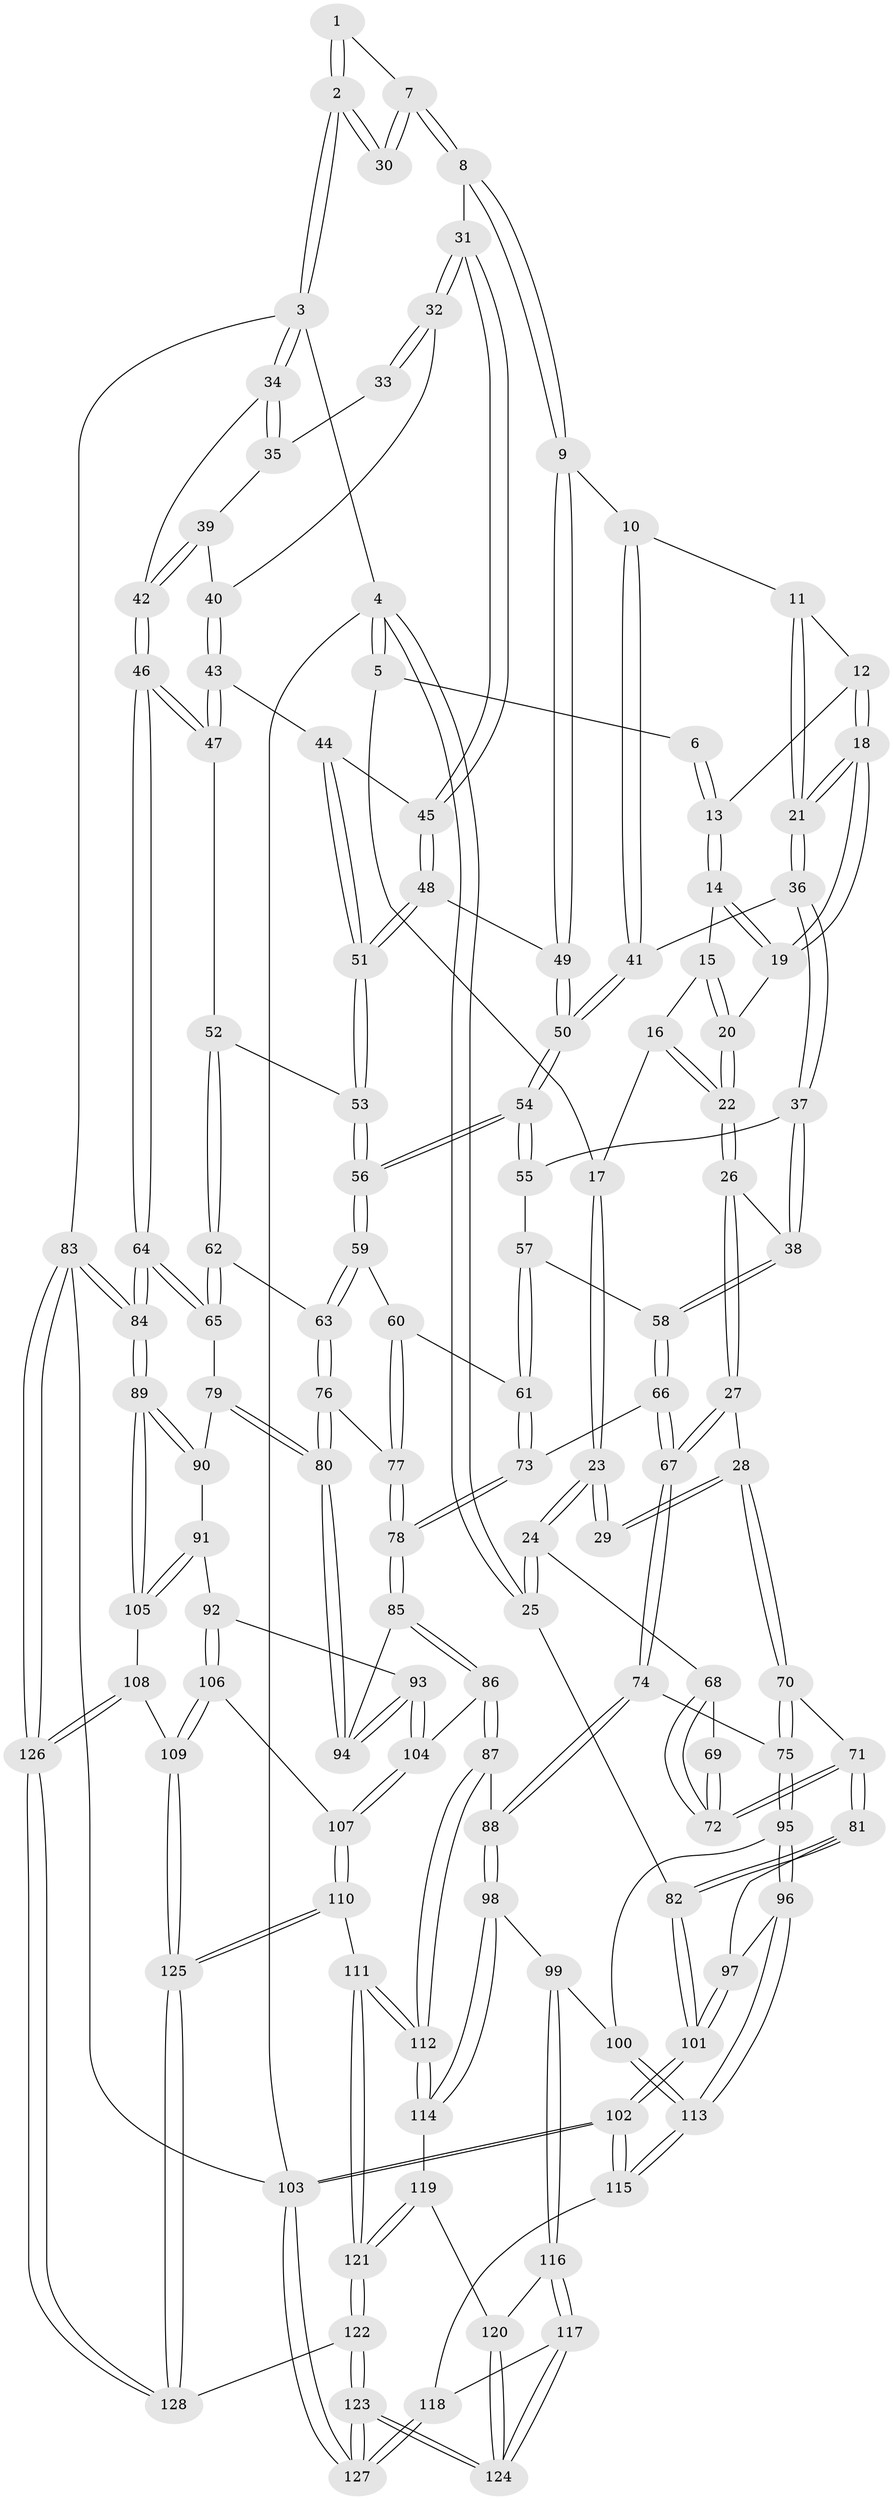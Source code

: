 // coarse degree distribution, {3: 0.11842105263157894, 8: 0.013157894736842105, 4: 0.3684210526315789, 5: 0.3157894736842105, 6: 0.14473684210526316, 1: 0.013157894736842105, 7: 0.02631578947368421}
// Generated by graph-tools (version 1.1) at 2025/21/03/04/25 18:21:28]
// undirected, 128 vertices, 317 edges
graph export_dot {
graph [start="1"]
  node [color=gray90,style=filled];
  1 [pos="+0.7458017212910117+0"];
  2 [pos="+1+0"];
  3 [pos="+1+0"];
  4 [pos="+0+0"];
  5 [pos="+0.19063952580220386+0"];
  6 [pos="+0.49562677189947246+0"];
  7 [pos="+0.75000730846845+0.07528804203118933"];
  8 [pos="+0.7473786696775228+0.10540917041020693"];
  9 [pos="+0.7171244149423353+0.12710184372366146"];
  10 [pos="+0.6371518586102877+0.1244866972752928"];
  11 [pos="+0.5484590653753021+0.06896287794675608"];
  12 [pos="+0.5065788339856597+0"];
  13 [pos="+0.49246299505332974+0"];
  14 [pos="+0.41065478418744106+0.06119856805403709"];
  15 [pos="+0.30410084401359144+0.060314725287179634"];
  16 [pos="+0.22690254122155196+0.031714239517387596"];
  17 [pos="+0.19974215401676862+0.010292015025356151"];
  18 [pos="+0.45192906146157497+0.1516794029009788"];
  19 [pos="+0.40378189946814835+0.1340301780364582"];
  20 [pos="+0.3934800482029406+0.13833667382895146"];
  21 [pos="+0.48916397883594953+0.18231648585593466"];
  22 [pos="+0.33578437328486965+0.194794802264604"];
  23 [pos="+0.1486462309836839+0.10892659924625217"];
  24 [pos="+0+0.2811035064623343"];
  25 [pos="+0+0.2815232687870354"];
  26 [pos="+0.3093777803333624+0.32352702143289247"];
  27 [pos="+0.29472539943661963+0.3304994194488246"];
  28 [pos="+0.28062515337907473+0.33567028758356576"];
  29 [pos="+0.2700577034934057+0.33093679457127617"];
  30 [pos="+0.9532464742751274+0.04303823939628441"];
  31 [pos="+0.8045554163474401+0.14458035183208792"];
  32 [pos="+0.8231337738293736+0.14339659497428625"];
  33 [pos="+0.9094622490347101+0.12634064327937208"];
  34 [pos="+1+0"];
  35 [pos="+0.94440841854414+0.15087672139628794"];
  36 [pos="+0.5084719646576563+0.23013804870742752"];
  37 [pos="+0.39504465267751004+0.3126067446988056"];
  38 [pos="+0.32300043029516934+0.32398276208066545"];
  39 [pos="+0.962895449120203+0.19088885930711738"];
  40 [pos="+0.9314165555528787+0.2163334477626142"];
  41 [pos="+0.5107399926816337+0.23063896005774162"];
  42 [pos="+1+0.3203853985730358"];
  43 [pos="+0.9113506320746771+0.2548764457817416"];
  44 [pos="+0.8762744696113813+0.23024629206299974"];
  45 [pos="+0.8105427614010343+0.16411708318612908"];
  46 [pos="+1+0.3804433155307251"];
  47 [pos="+0.9280782485631296+0.33560831507442945"];
  48 [pos="+0.8091564438110944+0.3243310742744041"];
  49 [pos="+0.6840909484107947+0.23385315726897785"];
  50 [pos="+0.6178750982891599+0.31201633570044246"];
  51 [pos="+0.8126550543602445+0.3333006521249099"];
  52 [pos="+0.8483851014484495+0.3632072908766177"];
  53 [pos="+0.8144201377723848+0.3387295439152291"];
  54 [pos="+0.6224124278688264+0.3461664447565164"];
  55 [pos="+0.4963298184346888+0.3876055091022696"];
  56 [pos="+0.6458603374013774+0.3822366357807984"];
  57 [pos="+0.4956148027471361+0.40009496498225616"];
  58 [pos="+0.4462387152509057+0.46077574461993737"];
  59 [pos="+0.6497039469452126+0.45577237634940815"];
  60 [pos="+0.6231998176876801+0.47625534709206047"];
  61 [pos="+0.5462478771209652+0.49929058830554107"];
  62 [pos="+0.8391589910215651+0.4325820640431225"];
  63 [pos="+0.7179381944230595+0.4996186091434888"];
  64 [pos="+1+0.44510062843600523"];
  65 [pos="+0.916006475429377+0.5434452181654802"];
  66 [pos="+0.4531301053140351+0.5467729732896136"];
  67 [pos="+0.4495786547581766+0.549223485371337"];
  68 [pos="+0+0.319271791555067"];
  69 [pos="+0.08468756729573507+0.3397716593427376"];
  70 [pos="+0.2414757701974863+0.5746412986260435"];
  71 [pos="+0.17270288499074324+0.5778690359493461"];
  72 [pos="+0.1572229536389827+0.5495041508801548"];
  73 [pos="+0.4996305135734438+0.5384216323613753"];
  74 [pos="+0.43581061065415927+0.5621976899664713"];
  75 [pos="+0.2912225433058849+0.6195970708481103"];
  76 [pos="+0.7439341679986131+0.5762699894230693"];
  77 [pos="+0.6150241667841343+0.6414460917996426"];
  78 [pos="+0.6052834309433422+0.6538918732031612"];
  79 [pos="+0.8753824779629905+0.6077127510849964"];
  80 [pos="+0.8168226539307575+0.6367666362594882"];
  81 [pos="+0.0773652453219634+0.6116968999020402"];
  82 [pos="+0+0.5531556992298148"];
  83 [pos="+1+1"];
  84 [pos="+1+0.7977061387497978"];
  85 [pos="+0.5971448610968371+0.7040194128257056"];
  86 [pos="+0.5717709339056378+0.7444923101489036"];
  87 [pos="+0.562895831515953+0.7472829161208157"];
  88 [pos="+0.5470618963064348+0.7441541814353664"];
  89 [pos="+1+0.781905546606356"];
  90 [pos="+0.9026485055055645+0.6312237477106415"];
  91 [pos="+0.9309401997057799+0.7679569296290014"];
  92 [pos="+0.815231548009107+0.7588190144900999"];
  93 [pos="+0.8071610857204549+0.7341923925425393"];
  94 [pos="+0.8017412381474759+0.6892741218067847"];
  95 [pos="+0.2926865981597369+0.6273275342505704"];
  96 [pos="+0.10244871502731195+0.7967745934921469"];
  97 [pos="+0.0853625530694168+0.7395585718569556"];
  98 [pos="+0.36429816446508634+0.7666847233866967"];
  99 [pos="+0.34157967960848756+0.753494895826125"];
  100 [pos="+0.32690141364928693+0.7332715931734866"];
  101 [pos="+0+0.7764345331932487"];
  102 [pos="+0+1"];
  103 [pos="+0+1"];
  104 [pos="+0.6193529309677658+0.7822257757887319"];
  105 [pos="+1+0.7959327488877169"];
  106 [pos="+0.7943730082939671+0.8633516981041419"];
  107 [pos="+0.6775657657846229+0.8542333155044074"];
  108 [pos="+0.8781054365734277+0.8991702980194425"];
  109 [pos="+0.8056206178278307+0.8827845939810114"];
  110 [pos="+0.6330119092360338+0.9304933282328989"];
  111 [pos="+0.5239238393380574+0.9272443078545703"];
  112 [pos="+0.521961809399489+0.9186111175421843"];
  113 [pos="+0.10526707008542822+0.8385804957782269"];
  114 [pos="+0.3862795092650428+0.8341235351196026"];
  115 [pos="+0.10451666215001391+0.8408200590166273"];
  116 [pos="+0.24459761881401823+0.9051062155475434"];
  117 [pos="+0.23308176410364956+0.9148791873922391"];
  118 [pos="+0.18685021609535493+0.9087777632365162"];
  119 [pos="+0.3780235416557429+0.8963842754105884"];
  120 [pos="+0.35123496927298953+0.9224438593207633"];
  121 [pos="+0.4781768461174127+1"];
  122 [pos="+0.45163031695978656+1"];
  123 [pos="+0.34657983068132103+1"];
  124 [pos="+0.3127861219135938+1"];
  125 [pos="+0.7302426716225061+1"];
  126 [pos="+1+1"];
  127 [pos="+0+1"];
  128 [pos="+0.7311250671149706+1"];
  1 -- 2;
  1 -- 2;
  1 -- 7;
  2 -- 3;
  2 -- 3;
  2 -- 30;
  2 -- 30;
  3 -- 4;
  3 -- 34;
  3 -- 34;
  3 -- 83;
  4 -- 5;
  4 -- 5;
  4 -- 25;
  4 -- 25;
  4 -- 103;
  5 -- 6;
  5 -- 17;
  6 -- 13;
  6 -- 13;
  7 -- 8;
  7 -- 8;
  7 -- 30;
  7 -- 30;
  8 -- 9;
  8 -- 9;
  8 -- 31;
  9 -- 10;
  9 -- 49;
  9 -- 49;
  10 -- 11;
  10 -- 41;
  10 -- 41;
  11 -- 12;
  11 -- 21;
  11 -- 21;
  12 -- 13;
  12 -- 18;
  12 -- 18;
  13 -- 14;
  13 -- 14;
  14 -- 15;
  14 -- 19;
  14 -- 19;
  15 -- 16;
  15 -- 20;
  15 -- 20;
  16 -- 17;
  16 -- 22;
  16 -- 22;
  17 -- 23;
  17 -- 23;
  18 -- 19;
  18 -- 19;
  18 -- 21;
  18 -- 21;
  19 -- 20;
  20 -- 22;
  20 -- 22;
  21 -- 36;
  21 -- 36;
  22 -- 26;
  22 -- 26;
  23 -- 24;
  23 -- 24;
  23 -- 29;
  23 -- 29;
  24 -- 25;
  24 -- 25;
  24 -- 68;
  25 -- 82;
  26 -- 27;
  26 -- 27;
  26 -- 38;
  27 -- 28;
  27 -- 67;
  27 -- 67;
  28 -- 29;
  28 -- 29;
  28 -- 70;
  28 -- 70;
  31 -- 32;
  31 -- 32;
  31 -- 45;
  31 -- 45;
  32 -- 33;
  32 -- 33;
  32 -- 40;
  33 -- 35;
  34 -- 35;
  34 -- 35;
  34 -- 42;
  35 -- 39;
  36 -- 37;
  36 -- 37;
  36 -- 41;
  37 -- 38;
  37 -- 38;
  37 -- 55;
  38 -- 58;
  38 -- 58;
  39 -- 40;
  39 -- 42;
  39 -- 42;
  40 -- 43;
  40 -- 43;
  41 -- 50;
  41 -- 50;
  42 -- 46;
  42 -- 46;
  43 -- 44;
  43 -- 47;
  43 -- 47;
  44 -- 45;
  44 -- 51;
  44 -- 51;
  45 -- 48;
  45 -- 48;
  46 -- 47;
  46 -- 47;
  46 -- 64;
  46 -- 64;
  47 -- 52;
  48 -- 49;
  48 -- 51;
  48 -- 51;
  49 -- 50;
  49 -- 50;
  50 -- 54;
  50 -- 54;
  51 -- 53;
  51 -- 53;
  52 -- 53;
  52 -- 62;
  52 -- 62;
  53 -- 56;
  53 -- 56;
  54 -- 55;
  54 -- 55;
  54 -- 56;
  54 -- 56;
  55 -- 57;
  56 -- 59;
  56 -- 59;
  57 -- 58;
  57 -- 61;
  57 -- 61;
  58 -- 66;
  58 -- 66;
  59 -- 60;
  59 -- 63;
  59 -- 63;
  60 -- 61;
  60 -- 77;
  60 -- 77;
  61 -- 73;
  61 -- 73;
  62 -- 63;
  62 -- 65;
  62 -- 65;
  63 -- 76;
  63 -- 76;
  64 -- 65;
  64 -- 65;
  64 -- 84;
  64 -- 84;
  65 -- 79;
  66 -- 67;
  66 -- 67;
  66 -- 73;
  67 -- 74;
  67 -- 74;
  68 -- 69;
  68 -- 72;
  68 -- 72;
  69 -- 72;
  69 -- 72;
  70 -- 71;
  70 -- 75;
  70 -- 75;
  71 -- 72;
  71 -- 72;
  71 -- 81;
  71 -- 81;
  73 -- 78;
  73 -- 78;
  74 -- 75;
  74 -- 88;
  74 -- 88;
  75 -- 95;
  75 -- 95;
  76 -- 77;
  76 -- 80;
  76 -- 80;
  77 -- 78;
  77 -- 78;
  78 -- 85;
  78 -- 85;
  79 -- 80;
  79 -- 80;
  79 -- 90;
  80 -- 94;
  80 -- 94;
  81 -- 82;
  81 -- 82;
  81 -- 97;
  82 -- 101;
  82 -- 101;
  83 -- 84;
  83 -- 84;
  83 -- 126;
  83 -- 126;
  83 -- 103;
  84 -- 89;
  84 -- 89;
  85 -- 86;
  85 -- 86;
  85 -- 94;
  86 -- 87;
  86 -- 87;
  86 -- 104;
  87 -- 88;
  87 -- 112;
  87 -- 112;
  88 -- 98;
  88 -- 98;
  89 -- 90;
  89 -- 90;
  89 -- 105;
  89 -- 105;
  90 -- 91;
  91 -- 92;
  91 -- 105;
  91 -- 105;
  92 -- 93;
  92 -- 106;
  92 -- 106;
  93 -- 94;
  93 -- 94;
  93 -- 104;
  93 -- 104;
  95 -- 96;
  95 -- 96;
  95 -- 100;
  96 -- 97;
  96 -- 113;
  96 -- 113;
  97 -- 101;
  97 -- 101;
  98 -- 99;
  98 -- 114;
  98 -- 114;
  99 -- 100;
  99 -- 116;
  99 -- 116;
  100 -- 113;
  100 -- 113;
  101 -- 102;
  101 -- 102;
  102 -- 103;
  102 -- 103;
  102 -- 115;
  102 -- 115;
  103 -- 127;
  103 -- 127;
  104 -- 107;
  104 -- 107;
  105 -- 108;
  106 -- 107;
  106 -- 109;
  106 -- 109;
  107 -- 110;
  107 -- 110;
  108 -- 109;
  108 -- 126;
  108 -- 126;
  109 -- 125;
  109 -- 125;
  110 -- 111;
  110 -- 125;
  110 -- 125;
  111 -- 112;
  111 -- 112;
  111 -- 121;
  111 -- 121;
  112 -- 114;
  112 -- 114;
  113 -- 115;
  113 -- 115;
  114 -- 119;
  115 -- 118;
  116 -- 117;
  116 -- 117;
  116 -- 120;
  117 -- 118;
  117 -- 124;
  117 -- 124;
  118 -- 127;
  118 -- 127;
  119 -- 120;
  119 -- 121;
  119 -- 121;
  120 -- 124;
  120 -- 124;
  121 -- 122;
  121 -- 122;
  122 -- 123;
  122 -- 123;
  122 -- 128;
  123 -- 124;
  123 -- 124;
  123 -- 127;
  123 -- 127;
  125 -- 128;
  125 -- 128;
  126 -- 128;
  126 -- 128;
}
